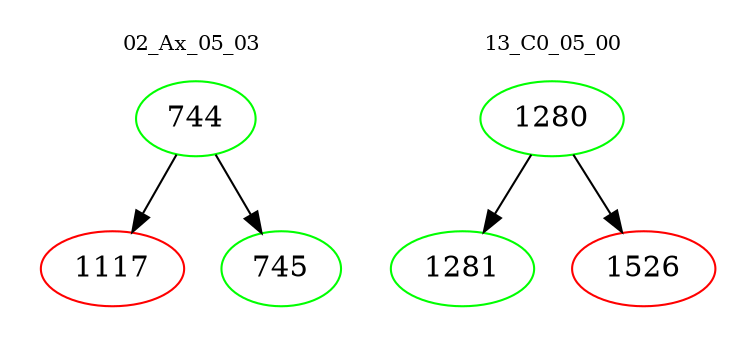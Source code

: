 digraph{
subgraph cluster_0 {
color = white
label = "02_Ax_05_03";
fontsize=10;
T0_744 [label="744", color="green"]
T0_744 -> T0_1117 [color="black"]
T0_1117 [label="1117", color="red"]
T0_744 -> T0_745 [color="black"]
T0_745 [label="745", color="green"]
}
subgraph cluster_1 {
color = white
label = "13_C0_05_00";
fontsize=10;
T1_1280 [label="1280", color="green"]
T1_1280 -> T1_1281 [color="black"]
T1_1281 [label="1281", color="green"]
T1_1280 -> T1_1526 [color="black"]
T1_1526 [label="1526", color="red"]
}
}
